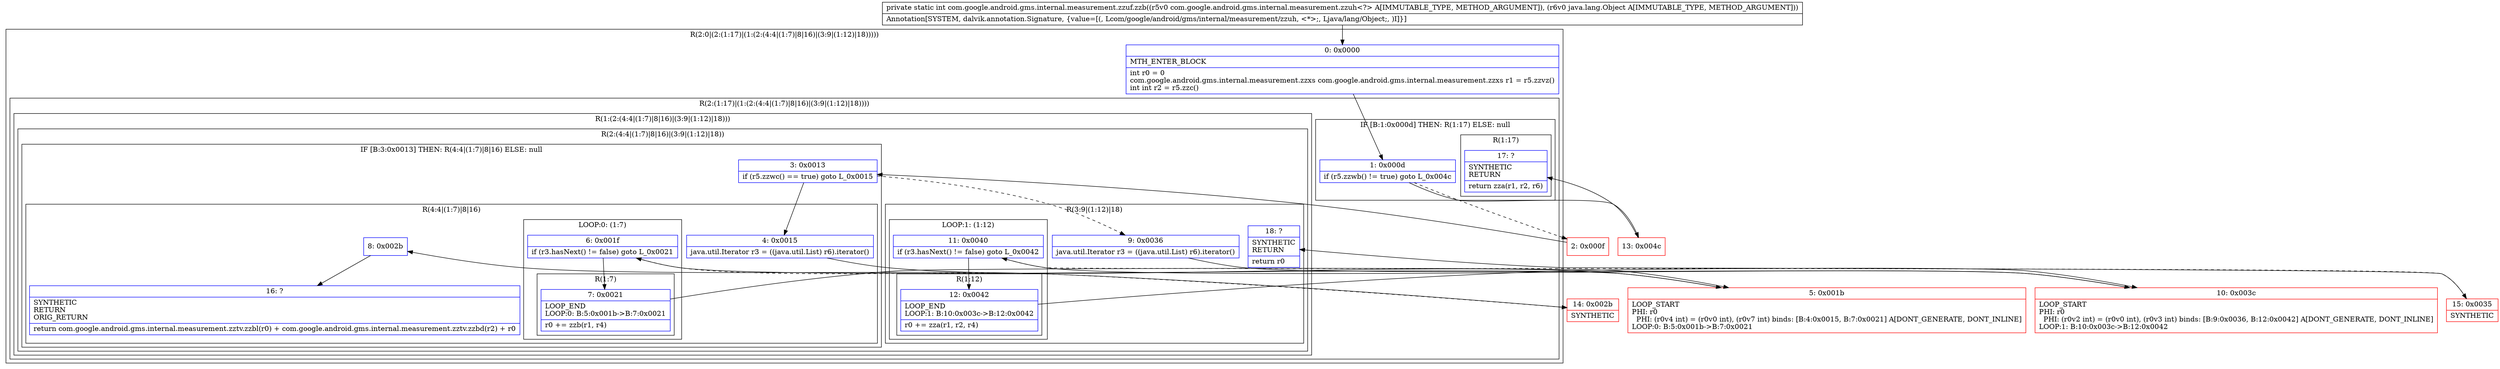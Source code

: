 digraph "CFG forcom.google.android.gms.internal.measurement.zzuf.zzb(Lcom\/google\/android\/gms\/internal\/measurement\/zzuh;Ljava\/lang\/Object;)I" {
subgraph cluster_Region_1342800704 {
label = "R(2:0|(2:(1:17)|(1:(2:(4:4|(1:7)|8|16)|(3:9|(1:12)|18)))))";
node [shape=record,color=blue];
Node_0 [shape=record,label="{0\:\ 0x0000|MTH_ENTER_BLOCK\l|int r0 = 0\lcom.google.android.gms.internal.measurement.zzxs com.google.android.gms.internal.measurement.zzxs r1 = r5.zzvz()\lint int r2 = r5.zzc()\l}"];
subgraph cluster_Region_418852671 {
label = "R(2:(1:17)|(1:(2:(4:4|(1:7)|8|16)|(3:9|(1:12)|18))))";
node [shape=record,color=blue];
subgraph cluster_IfRegion_1156511872 {
label = "IF [B:1:0x000d] THEN: R(1:17) ELSE: null";
node [shape=record,color=blue];
Node_1 [shape=record,label="{1\:\ 0x000d|if (r5.zzwb() != true) goto L_0x004c\l}"];
subgraph cluster_Region_1111514400 {
label = "R(1:17)";
node [shape=record,color=blue];
Node_17 [shape=record,label="{17\:\ ?|SYNTHETIC\lRETURN\l|return zza(r1, r2, r6)\l}"];
}
}
subgraph cluster_Region_1280979451 {
label = "R(1:(2:(4:4|(1:7)|8|16)|(3:9|(1:12)|18)))";
node [shape=record,color=blue];
subgraph cluster_Region_996681239 {
label = "R(2:(4:4|(1:7)|8|16)|(3:9|(1:12)|18))";
node [shape=record,color=blue];
subgraph cluster_IfRegion_440891538 {
label = "IF [B:3:0x0013] THEN: R(4:4|(1:7)|8|16) ELSE: null";
node [shape=record,color=blue];
Node_3 [shape=record,label="{3\:\ 0x0013|if (r5.zzwc() == true) goto L_0x0015\l}"];
subgraph cluster_Region_1280819760 {
label = "R(4:4|(1:7)|8|16)";
node [shape=record,color=blue];
Node_4 [shape=record,label="{4\:\ 0x0015|java.util.Iterator r3 = ((java.util.List) r6).iterator()\l}"];
subgraph cluster_LoopRegion_702462370 {
label = "LOOP:0: (1:7)";
node [shape=record,color=blue];
Node_6 [shape=record,label="{6\:\ 0x001f|if (r3.hasNext() != false) goto L_0x0021\l}"];
subgraph cluster_Region_2076546940 {
label = "R(1:7)";
node [shape=record,color=blue];
Node_7 [shape=record,label="{7\:\ 0x0021|LOOP_END\lLOOP:0: B:5:0x001b\-\>B:7:0x0021\l|r0 += zzb(r1, r4)\l}"];
}
}
Node_8 [shape=record,label="{8\:\ 0x002b}"];
Node_16 [shape=record,label="{16\:\ ?|SYNTHETIC\lRETURN\lORIG_RETURN\l|return com.google.android.gms.internal.measurement.zztv.zzbl(r0) + com.google.android.gms.internal.measurement.zztv.zzbd(r2) + r0\l}"];
}
}
subgraph cluster_Region_1356355816 {
label = "R(3:9|(1:12)|18)";
node [shape=record,color=blue];
Node_9 [shape=record,label="{9\:\ 0x0036|java.util.Iterator r3 = ((java.util.List) r6).iterator()\l}"];
subgraph cluster_LoopRegion_882278539 {
label = "LOOP:1: (1:12)";
node [shape=record,color=blue];
Node_11 [shape=record,label="{11\:\ 0x0040|if (r3.hasNext() != false) goto L_0x0042\l}"];
subgraph cluster_Region_656750469 {
label = "R(1:12)";
node [shape=record,color=blue];
Node_12 [shape=record,label="{12\:\ 0x0042|LOOP_END\lLOOP:1: B:10:0x003c\-\>B:12:0x0042\l|r0 += zza(r1, r2, r4)\l}"];
}
}
Node_18 [shape=record,label="{18\:\ ?|SYNTHETIC\lRETURN\l|return r0\l}"];
}
}
}
}
}
Node_2 [shape=record,color=red,label="{2\:\ 0x000f}"];
Node_5 [shape=record,color=red,label="{5\:\ 0x001b|LOOP_START\lPHI: r0 \l  PHI: (r0v4 int) = (r0v0 int), (r0v7 int) binds: [B:4:0x0015, B:7:0x0021] A[DONT_GENERATE, DONT_INLINE]\lLOOP:0: B:5:0x001b\-\>B:7:0x0021\l}"];
Node_10 [shape=record,color=red,label="{10\:\ 0x003c|LOOP_START\lPHI: r0 \l  PHI: (r0v2 int) = (r0v0 int), (r0v3 int) binds: [B:9:0x0036, B:12:0x0042] A[DONT_GENERATE, DONT_INLINE]\lLOOP:1: B:10:0x003c\-\>B:12:0x0042\l}"];
Node_13 [shape=record,color=red,label="{13\:\ 0x004c}"];
Node_14 [shape=record,color=red,label="{14\:\ 0x002b|SYNTHETIC\l}"];
Node_15 [shape=record,color=red,label="{15\:\ 0x0035|SYNTHETIC\l}"];
MethodNode[shape=record,label="{private static int com.google.android.gms.internal.measurement.zzuf.zzb((r5v0 com.google.android.gms.internal.measurement.zzuh\<?\> A[IMMUTABLE_TYPE, METHOD_ARGUMENT]), (r6v0 java.lang.Object A[IMMUTABLE_TYPE, METHOD_ARGUMENT]))  | Annotation[SYSTEM, dalvik.annotation.Signature, \{value=[(, Lcom\/google\/android\/gms\/internal\/measurement\/zzuh, \<*\>;, Ljava\/lang\/Object;, )I]\}]\l}"];
MethodNode -> Node_0;
Node_0 -> Node_1;
Node_1 -> Node_2[style=dashed];
Node_1 -> Node_13;
Node_3 -> Node_4;
Node_3 -> Node_9[style=dashed];
Node_4 -> Node_5;
Node_6 -> Node_7;
Node_6 -> Node_14[style=dashed];
Node_7 -> Node_5;
Node_8 -> Node_16;
Node_9 -> Node_10;
Node_11 -> Node_12;
Node_11 -> Node_15[style=dashed];
Node_12 -> Node_10;
Node_2 -> Node_3;
Node_5 -> Node_6;
Node_10 -> Node_11;
Node_13 -> Node_17;
Node_14 -> Node_8;
Node_15 -> Node_18;
}

